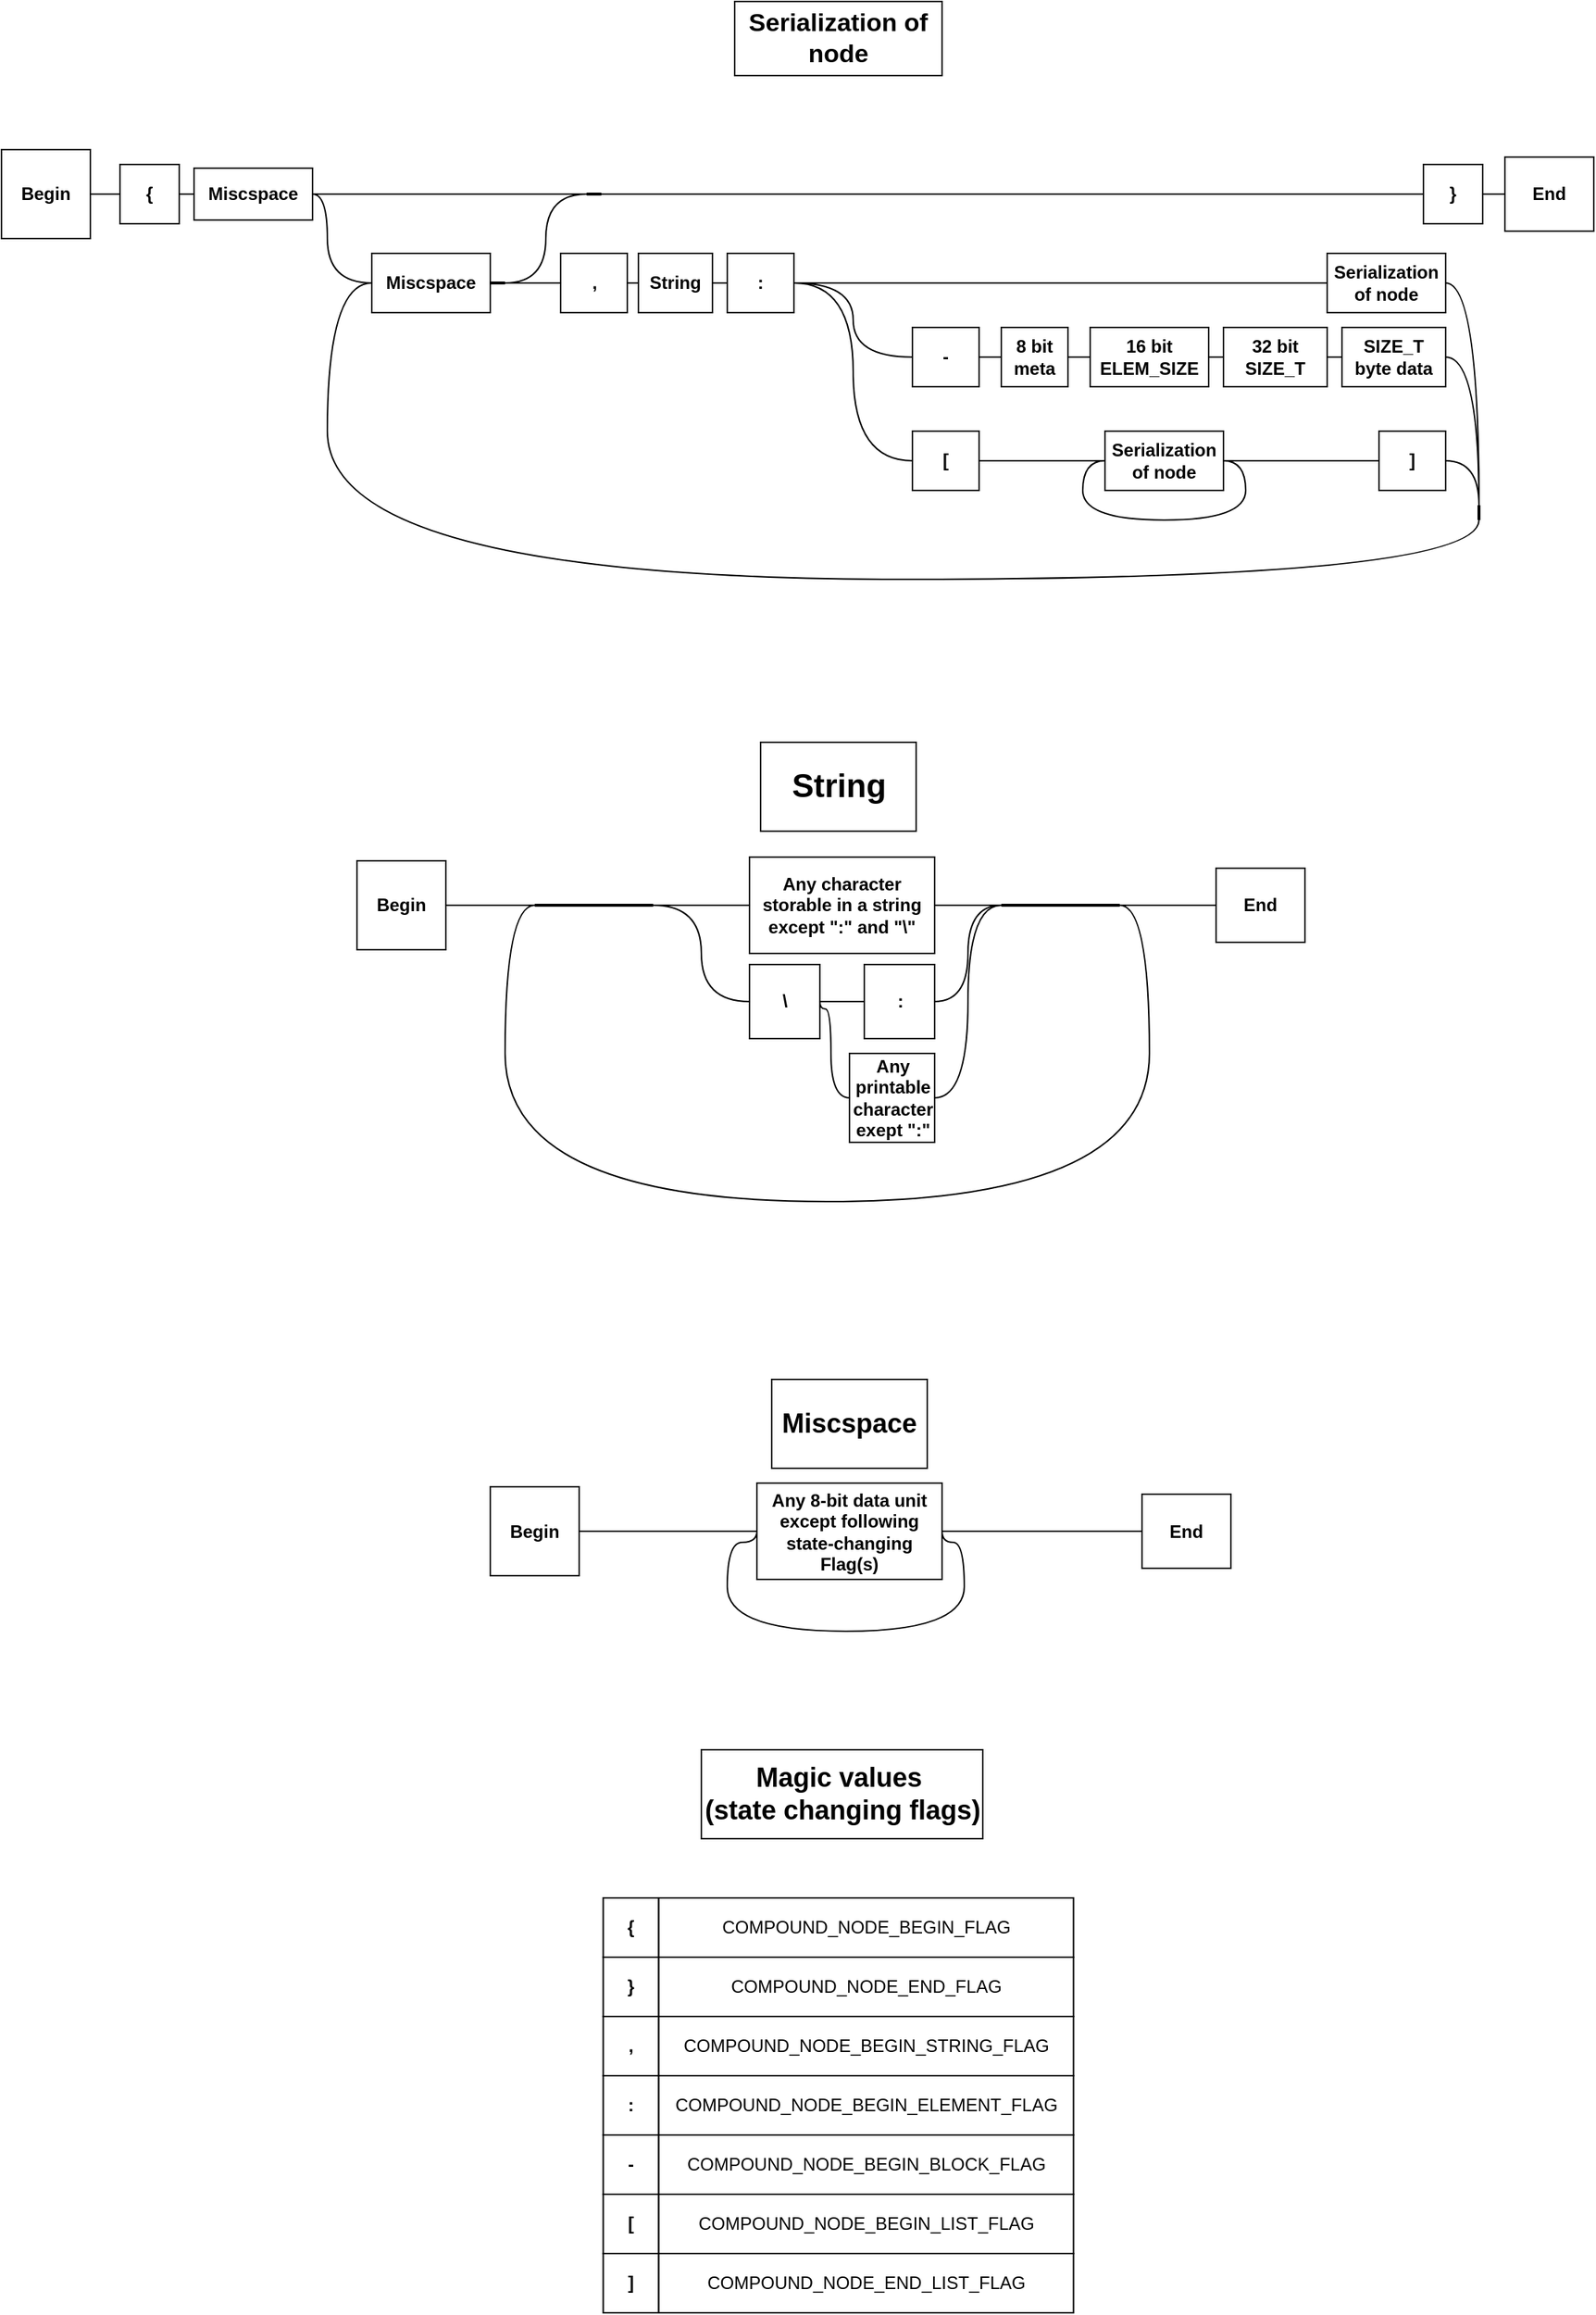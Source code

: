 <mxfile version="24.7.15">
  <diagram name="Page-1" id="eTV_7YEsDZQL0v8XgNlW">
    <mxGraphModel dx="1376" dy="795" grid="1" gridSize="10" guides="1" tooltips="1" connect="1" arrows="1" fold="1" page="1" pageScale="1" pageWidth="850" pageHeight="1100" math="0" shadow="0">
      <root>
        <mxCell id="0" />
        <mxCell id="1" parent="0" />
        <mxCell id="pF6RH-sHoKkm_YnTqQ9y-16" style="edgeStyle=orthogonalEdgeStyle;curved=1;rounded=0;orthogonalLoop=1;jettySize=auto;html=1;exitX=1;exitY=0.5;exitDx=0;exitDy=0;entryX=0;entryY=0.5;entryDx=0;entryDy=0;strokeColor=default;align=center;verticalAlign=middle;fontFamily=Helvetica;fontSize=11;fontColor=default;labelBackgroundColor=default;endArrow=none;endFill=0;" parent="1" source="pF6RH-sHoKkm_YnTqQ9y-3" target="pF6RH-sHoKkm_YnTqQ9y-15" edge="1">
          <mxGeometry relative="1" as="geometry" />
        </mxCell>
        <mxCell id="pF6RH-sHoKkm_YnTqQ9y-3" value="&lt;b&gt;{&lt;/b&gt;" style="rounded=0;whiteSpace=wrap;html=1;glass=0;" parent="1" vertex="1">
          <mxGeometry x="370" y="580" width="40" height="40" as="geometry" />
        </mxCell>
        <mxCell id="pF6RH-sHoKkm_YnTqQ9y-8" style="edgeStyle=orthogonalEdgeStyle;rounded=0;orthogonalLoop=1;jettySize=auto;html=1;exitX=1;exitY=0.5;exitDx=0;exitDy=0;entryX=0;entryY=0.5;entryDx=0;entryDy=0;strokeColor=default;align=center;verticalAlign=middle;fontFamily=Helvetica;fontSize=11;fontColor=default;labelBackgroundColor=default;endArrow=none;endFill=0;curved=1;" parent="1" source="pF6RH-sHoKkm_YnTqQ9y-5" target="pF6RH-sHoKkm_YnTqQ9y-7" edge="1">
          <mxGeometry relative="1" as="geometry" />
        </mxCell>
        <mxCell id="pF6RH-sHoKkm_YnTqQ9y-5" value="&lt;b&gt;,&lt;/b&gt;" style="rounded=0;whiteSpace=wrap;html=1;" parent="1" vertex="1">
          <mxGeometry x="667.5" y="640" width="45" height="40" as="geometry" />
        </mxCell>
        <mxCell id="jcl1m7gDw0Rb6p7N4DIR-13" style="edgeStyle=orthogonalEdgeStyle;rounded=0;orthogonalLoop=1;jettySize=auto;html=1;exitX=1;exitY=0.5;exitDx=0;exitDy=0;entryX=0;entryY=0.5;entryDx=0;entryDy=0;curved=1;endArrow=none;endFill=0;" edge="1" parent="1" source="pF6RH-sHoKkm_YnTqQ9y-7" target="pF6RH-sHoKkm_YnTqQ9y-9">
          <mxGeometry relative="1" as="geometry" />
        </mxCell>
        <mxCell id="pF6RH-sHoKkm_YnTqQ9y-7" value="&lt;b&gt;String&lt;/b&gt;" style="rounded=0;whiteSpace=wrap;html=1;" parent="1" vertex="1">
          <mxGeometry x="720" y="640" width="50" height="40" as="geometry" />
        </mxCell>
        <mxCell id="jcl1m7gDw0Rb6p7N4DIR-6" style="edgeStyle=orthogonalEdgeStyle;rounded=0;orthogonalLoop=1;jettySize=auto;html=1;exitX=1;exitY=0.5;exitDx=0;exitDy=0;entryX=0;entryY=0.5;entryDx=0;entryDy=0;curved=1;endArrow=none;endFill=0;" edge="1" parent="1" source="pF6RH-sHoKkm_YnTqQ9y-9" target="jcl1m7gDw0Rb6p7N4DIR-2">
          <mxGeometry relative="1" as="geometry" />
        </mxCell>
        <mxCell id="jcl1m7gDw0Rb6p7N4DIR-7" style="edgeStyle=orthogonalEdgeStyle;rounded=0;orthogonalLoop=1;jettySize=auto;html=1;exitX=1;exitY=0.5;exitDx=0;exitDy=0;entryX=0;entryY=0.5;entryDx=0;entryDy=0;curved=1;endArrow=none;endFill=0;" edge="1" parent="1" source="pF6RH-sHoKkm_YnTqQ9y-9" target="jcl1m7gDw0Rb6p7N4DIR-3">
          <mxGeometry relative="1" as="geometry" />
        </mxCell>
        <mxCell id="jcl1m7gDw0Rb6p7N4DIR-10" style="edgeStyle=orthogonalEdgeStyle;rounded=0;orthogonalLoop=1;jettySize=auto;html=1;exitX=1;exitY=0.5;exitDx=0;exitDy=0;entryX=0;entryY=0.5;entryDx=0;entryDy=0;curved=1;endArrow=none;endFill=0;" edge="1" parent="1" source="pF6RH-sHoKkm_YnTqQ9y-9" target="jcl1m7gDw0Rb6p7N4DIR-8">
          <mxGeometry relative="1" as="geometry" />
        </mxCell>
        <mxCell id="pF6RH-sHoKkm_YnTqQ9y-9" value="&lt;b&gt;:&lt;/b&gt;" style="rounded=0;whiteSpace=wrap;html=1;" parent="1" vertex="1">
          <mxGeometry x="780" y="640" width="45" height="40" as="geometry" />
        </mxCell>
        <mxCell id="jcl1m7gDw0Rb6p7N4DIR-140" style="edgeStyle=orthogonalEdgeStyle;shape=connector;curved=1;rounded=0;orthogonalLoop=1;jettySize=auto;html=1;exitX=1;exitY=0.5;exitDx=0;exitDy=0;entryX=0;entryY=0.5;entryDx=0;entryDy=0;strokeColor=default;align=center;verticalAlign=middle;fontFamily=Helvetica;fontSize=11;fontColor=default;labelBackgroundColor=default;endArrow=none;endFill=0;" edge="1" parent="1" source="pF6RH-sHoKkm_YnTqQ9y-15" target="jcl1m7gDw0Rb6p7N4DIR-32">
          <mxGeometry relative="1" as="geometry">
            <Array as="points">
              <mxPoint x="510" y="600" />
              <mxPoint x="510" y="660" />
            </Array>
          </mxGeometry>
        </mxCell>
        <mxCell id="pF6RH-sHoKkm_YnTqQ9y-15" value="&lt;b&gt;Miscspace&lt;/b&gt;" style="rounded=0;whiteSpace=wrap;html=1;" parent="1" vertex="1">
          <mxGeometry x="420" y="582.5" width="80" height="35" as="geometry" />
        </mxCell>
        <mxCell id="jcl1m7gDw0Rb6p7N4DIR-130" style="edgeStyle=orthogonalEdgeStyle;shape=connector;curved=1;rounded=0;orthogonalLoop=1;jettySize=auto;html=1;exitX=1;exitY=0.5;exitDx=0;exitDy=0;entryX=0;entryY=0.5;entryDx=0;entryDy=0;strokeColor=default;align=center;verticalAlign=middle;fontFamily=Helvetica;fontSize=11;fontColor=default;labelBackgroundColor=default;endArrow=none;endFill=0;" edge="1" parent="1" source="pF6RH-sHoKkm_YnTqQ9y-18" target="jcl1m7gDw0Rb6p7N4DIR-129">
          <mxGeometry relative="1" as="geometry" />
        </mxCell>
        <mxCell id="pF6RH-sHoKkm_YnTqQ9y-18" value="&lt;b&gt;}&lt;/b&gt;" style="rounded=0;whiteSpace=wrap;html=1;glass=0;" parent="1" vertex="1">
          <mxGeometry x="1250" y="580" width="40" height="40" as="geometry" />
        </mxCell>
        <mxCell id="jcl1m7gDw0Rb6p7N4DIR-16" style="edgeStyle=orthogonalEdgeStyle;rounded=0;orthogonalLoop=1;jettySize=auto;html=1;exitX=1;exitY=0.5;exitDx=0;exitDy=0;entryX=0;entryY=0.5;entryDx=0;entryDy=0;curved=1;endArrow=none;endFill=0;" edge="1" parent="1" source="jcl1m7gDw0Rb6p7N4DIR-2" target="jcl1m7gDw0Rb6p7N4DIR-15">
          <mxGeometry relative="1" as="geometry" />
        </mxCell>
        <mxCell id="jcl1m7gDw0Rb6p7N4DIR-2" value="&lt;b&gt;-&lt;/b&gt;" style="rounded=0;whiteSpace=wrap;html=1;" vertex="1" parent="1">
          <mxGeometry x="905" y="690" width="45" height="40" as="geometry" />
        </mxCell>
        <mxCell id="jcl1m7gDw0Rb6p7N4DIR-25" style="edgeStyle=orthogonalEdgeStyle;rounded=0;orthogonalLoop=1;jettySize=auto;html=1;exitX=1;exitY=0.5;exitDx=0;exitDy=0;entryX=0;entryY=0.5;entryDx=0;entryDy=0;curved=1;endArrow=none;endFill=0;" edge="1" parent="1" source="jcl1m7gDw0Rb6p7N4DIR-3" target="jcl1m7gDw0Rb6p7N4DIR-24">
          <mxGeometry relative="1" as="geometry" />
        </mxCell>
        <mxCell id="jcl1m7gDw0Rb6p7N4DIR-3" value="&lt;b&gt;[&lt;/b&gt;" style="rounded=0;whiteSpace=wrap;html=1;" vertex="1" parent="1">
          <mxGeometry x="905" y="760" width="45" height="40" as="geometry" />
        </mxCell>
        <mxCell id="jcl1m7gDw0Rb6p7N4DIR-8" value="&lt;b&gt;Serialization of node&lt;/b&gt;" style="rounded=0;whiteSpace=wrap;html=1;" vertex="1" parent="1">
          <mxGeometry x="1185" y="640" width="80" height="40" as="geometry" />
        </mxCell>
        <mxCell id="jcl1m7gDw0Rb6p7N4DIR-19" style="edgeStyle=orthogonalEdgeStyle;rounded=0;orthogonalLoop=1;jettySize=auto;html=1;exitX=1;exitY=0.5;exitDx=0;exitDy=0;entryX=0;entryY=0.5;entryDx=0;entryDy=0;curved=1;endArrow=none;endFill=0;" edge="1" parent="1" source="jcl1m7gDw0Rb6p7N4DIR-15" target="jcl1m7gDw0Rb6p7N4DIR-17">
          <mxGeometry relative="1" as="geometry" />
        </mxCell>
        <mxCell id="jcl1m7gDw0Rb6p7N4DIR-15" value="&lt;b&gt;8 bit meta&lt;/b&gt;" style="rounded=0;whiteSpace=wrap;html=1;" vertex="1" parent="1">
          <mxGeometry x="965" y="690" width="45" height="40" as="geometry" />
        </mxCell>
        <mxCell id="jcl1m7gDw0Rb6p7N4DIR-21" style="edgeStyle=orthogonalEdgeStyle;rounded=0;orthogonalLoop=1;jettySize=auto;html=1;exitX=1;exitY=0.5;exitDx=0;exitDy=0;entryX=0;entryY=0.5;entryDx=0;entryDy=0;curved=1;endArrow=none;endFill=0;" edge="1" parent="1" source="jcl1m7gDw0Rb6p7N4DIR-17" target="jcl1m7gDw0Rb6p7N4DIR-20">
          <mxGeometry relative="1" as="geometry" />
        </mxCell>
        <mxCell id="jcl1m7gDw0Rb6p7N4DIR-17" value="&lt;b&gt;16 bit ELEM_SIZE&lt;br&gt;&lt;/b&gt;" style="rounded=0;whiteSpace=wrap;html=1;" vertex="1" parent="1">
          <mxGeometry x="1025" y="690" width="80" height="40" as="geometry" />
        </mxCell>
        <mxCell id="jcl1m7gDw0Rb6p7N4DIR-23" style="edgeStyle=orthogonalEdgeStyle;rounded=0;orthogonalLoop=1;jettySize=auto;html=1;exitX=1;exitY=0.5;exitDx=0;exitDy=0;entryX=0;entryY=0.5;entryDx=0;entryDy=0;curved=1;endArrow=none;endFill=0;" edge="1" parent="1" source="jcl1m7gDw0Rb6p7N4DIR-20" target="jcl1m7gDw0Rb6p7N4DIR-22">
          <mxGeometry relative="1" as="geometry" />
        </mxCell>
        <mxCell id="jcl1m7gDw0Rb6p7N4DIR-20" value="&lt;b&gt;32 bit SIZE_T&lt;br&gt;&lt;/b&gt;" style="rounded=0;whiteSpace=wrap;html=1;" vertex="1" parent="1">
          <mxGeometry x="1115" y="690" width="70" height="40" as="geometry" />
        </mxCell>
        <mxCell id="jcl1m7gDw0Rb6p7N4DIR-22" value="&lt;b&gt;SIZE_T byte data&lt;br&gt;&lt;/b&gt;" style="rounded=0;whiteSpace=wrap;html=1;" vertex="1" parent="1">
          <mxGeometry x="1195" y="690" width="70" height="40" as="geometry" />
        </mxCell>
        <mxCell id="jcl1m7gDw0Rb6p7N4DIR-37" style="edgeStyle=orthogonalEdgeStyle;rounded=0;orthogonalLoop=1;jettySize=auto;html=1;exitX=1;exitY=0.5;exitDx=0;exitDy=0;entryX=0;entryY=0.5;entryDx=0;entryDy=0;curved=1;endArrow=none;endFill=0;" edge="1" parent="1" source="jcl1m7gDw0Rb6p7N4DIR-24" target="jcl1m7gDw0Rb6p7N4DIR-36">
          <mxGeometry relative="1" as="geometry" />
        </mxCell>
        <mxCell id="jcl1m7gDw0Rb6p7N4DIR-24" value="&lt;b&gt;Serialization of node&lt;/b&gt;" style="rounded=0;whiteSpace=wrap;html=1;" vertex="1" parent="1">
          <mxGeometry x="1035" y="760" width="80" height="40" as="geometry" />
        </mxCell>
        <mxCell id="jcl1m7gDw0Rb6p7N4DIR-34" style="edgeStyle=orthogonalEdgeStyle;rounded=0;orthogonalLoop=1;jettySize=auto;html=1;exitX=1;exitY=0.5;exitDx=0;exitDy=0;entryX=0;entryY=0.5;entryDx=0;entryDy=0;curved=1;endArrow=none;endFill=0;" edge="1" parent="1" source="jcl1m7gDw0Rb6p7N4DIR-131" target="pF6RH-sHoKkm_YnTqQ9y-5">
          <mxGeometry relative="1" as="geometry" />
        </mxCell>
        <mxCell id="jcl1m7gDw0Rb6p7N4DIR-32" value="&lt;b&gt;Miscspace&lt;/b&gt;" style="rounded=0;whiteSpace=wrap;html=1;" vertex="1" parent="1">
          <mxGeometry x="540" y="640" width="80" height="40" as="geometry" />
        </mxCell>
        <mxCell id="jcl1m7gDw0Rb6p7N4DIR-36" value="&lt;b&gt;]&lt;/b&gt;" style="rounded=0;whiteSpace=wrap;html=1;" vertex="1" parent="1">
          <mxGeometry x="1220" y="760" width="45" height="40" as="geometry" />
        </mxCell>
        <mxCell id="jcl1m7gDw0Rb6p7N4DIR-46" value="&lt;font size=&quot;1&quot;&gt;&lt;b style=&quot;font-size: 17px;&quot;&gt;Serialization of node&lt;/b&gt;&lt;/font&gt;" style="rounded=0;whiteSpace=wrap;html=1;" vertex="1" parent="1">
          <mxGeometry x="785" y="470" width="140" height="50" as="geometry" />
        </mxCell>
        <mxCell id="jcl1m7gDw0Rb6p7N4DIR-57" value="&lt;font size=&quot;1&quot;&gt;&lt;b style=&quot;font-size: 22px;&quot;&gt;String&lt;/b&gt;&lt;/font&gt;" style="rounded=0;whiteSpace=wrap;html=1;" vertex="1" parent="1">
          <mxGeometry x="802.5" y="970" width="105" height="60" as="geometry" />
        </mxCell>
        <mxCell id="jcl1m7gDw0Rb6p7N4DIR-58" value="&lt;b&gt;Any character storable in a string except &quot;:&quot; and &quot;\&quot;&lt;br&gt;&lt;/b&gt;" style="rounded=0;whiteSpace=wrap;html=1;" vertex="1" parent="1">
          <mxGeometry x="795" y="1047.5" width="125" height="65" as="geometry" />
        </mxCell>
        <mxCell id="jcl1m7gDw0Rb6p7N4DIR-62" style="edgeStyle=orthogonalEdgeStyle;shape=connector;curved=1;rounded=0;orthogonalLoop=1;jettySize=auto;html=1;exitX=1;exitY=0.5;exitDx=0;exitDy=0;entryX=0;entryY=0.5;entryDx=0;entryDy=0;strokeColor=default;align=center;verticalAlign=middle;fontFamily=Helvetica;fontSize=11;fontColor=default;labelBackgroundColor=default;endArrow=none;endFill=0;" edge="1" parent="1" source="jcl1m7gDw0Rb6p7N4DIR-60" target="jcl1m7gDw0Rb6p7N4DIR-61">
          <mxGeometry relative="1" as="geometry" />
        </mxCell>
        <mxCell id="jcl1m7gDw0Rb6p7N4DIR-95" style="edgeStyle=orthogonalEdgeStyle;shape=connector;curved=1;rounded=0;orthogonalLoop=1;jettySize=auto;html=1;exitX=1;exitY=0.5;exitDx=0;exitDy=0;entryX=0;entryY=0.5;entryDx=0;entryDy=0;strokeColor=default;align=center;verticalAlign=middle;fontFamily=Helvetica;fontSize=11;fontColor=default;labelBackgroundColor=default;endArrow=none;endFill=0;" edge="1" parent="1" source="jcl1m7gDw0Rb6p7N4DIR-60" target="jcl1m7gDw0Rb6p7N4DIR-71">
          <mxGeometry relative="1" as="geometry">
            <Array as="points">
              <mxPoint x="843" y="1150" />
              <mxPoint x="850" y="1150" />
              <mxPoint x="850" y="1210" />
              <mxPoint x="863" y="1210" />
            </Array>
          </mxGeometry>
        </mxCell>
        <mxCell id="jcl1m7gDw0Rb6p7N4DIR-60" value="&lt;b&gt;\&lt;/b&gt;" style="rounded=0;whiteSpace=wrap;html=1;" vertex="1" parent="1">
          <mxGeometry x="795" y="1120" width="47.5" height="50" as="geometry" />
        </mxCell>
        <mxCell id="jcl1m7gDw0Rb6p7N4DIR-61" value="&lt;b&gt;:&lt;/b&gt;" style="rounded=0;whiteSpace=wrap;html=1;" vertex="1" parent="1">
          <mxGeometry x="872.5" y="1120" width="47.5" height="50" as="geometry" />
        </mxCell>
        <mxCell id="jcl1m7gDw0Rb6p7N4DIR-64" value="&lt;b&gt;End&lt;/b&gt;" style="rounded=0;whiteSpace=wrap;html=1;" vertex="1" parent="1">
          <mxGeometry x="1110" y="1055" width="60" height="50" as="geometry" />
        </mxCell>
        <mxCell id="jcl1m7gDw0Rb6p7N4DIR-66" value="&lt;b&gt;Begin&lt;/b&gt;" style="rounded=0;whiteSpace=wrap;html=1;" vertex="1" parent="1">
          <mxGeometry x="530" y="1050" width="60" height="60" as="geometry" />
        </mxCell>
        <mxCell id="jcl1m7gDw0Rb6p7N4DIR-71" value="&lt;b&gt;Any printable character exept &quot;:&quot;&lt;br&gt;&lt;/b&gt;" style="rounded=0;whiteSpace=wrap;html=1;" vertex="1" parent="1">
          <mxGeometry x="862.5" y="1180" width="57.5" height="60" as="geometry" />
        </mxCell>
        <mxCell id="jcl1m7gDw0Rb6p7N4DIR-93" style="edgeStyle=orthogonalEdgeStyle;shape=connector;curved=1;rounded=0;orthogonalLoop=1;jettySize=auto;html=1;exitX=1;exitY=0.5;exitDx=0;exitDy=0;exitPerimeter=0;entryX=0;entryY=0.5;entryDx=0;entryDy=0;strokeColor=default;align=center;verticalAlign=middle;fontFamily=Helvetica;fontSize=11;fontColor=default;labelBackgroundColor=default;endArrow=none;endFill=0;" edge="1" parent="1" source="jcl1m7gDw0Rb6p7N4DIR-84" target="jcl1m7gDw0Rb6p7N4DIR-58">
          <mxGeometry relative="1" as="geometry" />
        </mxCell>
        <mxCell id="jcl1m7gDw0Rb6p7N4DIR-94" style="edgeStyle=orthogonalEdgeStyle;shape=connector;curved=1;rounded=0;orthogonalLoop=1;jettySize=auto;html=1;exitX=1;exitY=0.5;exitDx=0;exitDy=0;exitPerimeter=0;entryX=0;entryY=0.5;entryDx=0;entryDy=0;strokeColor=default;align=center;verticalAlign=middle;fontFamily=Helvetica;fontSize=11;fontColor=default;labelBackgroundColor=default;endArrow=none;endFill=0;" edge="1" parent="1" source="jcl1m7gDw0Rb6p7N4DIR-84" target="jcl1m7gDw0Rb6p7N4DIR-60">
          <mxGeometry relative="1" as="geometry" />
        </mxCell>
        <mxCell id="jcl1m7gDw0Rb6p7N4DIR-84" value="" style="line;strokeWidth=2;html=1;fontFamily=Helvetica;fontSize=11;fontColor=default;labelBackgroundColor=default;" vertex="1" parent="1">
          <mxGeometry x="650" y="1075" width="80" height="10" as="geometry" />
        </mxCell>
        <mxCell id="jcl1m7gDw0Rb6p7N4DIR-98" style="edgeStyle=orthogonalEdgeStyle;shape=connector;curved=1;rounded=0;orthogonalLoop=1;jettySize=auto;html=1;exitX=1;exitY=0.5;exitDx=0;exitDy=0;exitPerimeter=0;entryX=0;entryY=0.5;entryDx=0;entryDy=0;strokeColor=default;align=center;verticalAlign=middle;fontFamily=Helvetica;fontSize=11;fontColor=default;labelBackgroundColor=default;endArrow=none;endFill=0;" edge="1" parent="1" source="jcl1m7gDw0Rb6p7N4DIR-85" target="jcl1m7gDw0Rb6p7N4DIR-64">
          <mxGeometry relative="1" as="geometry" />
        </mxCell>
        <mxCell id="jcl1m7gDw0Rb6p7N4DIR-85" value="" style="line;strokeWidth=2;html=1;fontFamily=Helvetica;fontSize=11;fontColor=default;labelBackgroundColor=default;" vertex="1" parent="1">
          <mxGeometry x="965" y="1075" width="80" height="10" as="geometry" />
        </mxCell>
        <mxCell id="jcl1m7gDw0Rb6p7N4DIR-86" style="edgeStyle=orthogonalEdgeStyle;shape=connector;curved=1;rounded=0;orthogonalLoop=1;jettySize=auto;html=1;exitX=1;exitY=0.5;exitDx=0;exitDy=0;entryX=0;entryY=0.5;entryDx=0;entryDy=0;entryPerimeter=0;strokeColor=default;align=center;verticalAlign=middle;fontFamily=Helvetica;fontSize=11;fontColor=default;labelBackgroundColor=default;endArrow=none;endFill=0;" edge="1" parent="1" source="jcl1m7gDw0Rb6p7N4DIR-58" target="jcl1m7gDw0Rb6p7N4DIR-85">
          <mxGeometry relative="1" as="geometry" />
        </mxCell>
        <mxCell id="jcl1m7gDw0Rb6p7N4DIR-90" style="edgeStyle=orthogonalEdgeStyle;shape=connector;curved=1;rounded=0;orthogonalLoop=1;jettySize=auto;html=1;exitX=1;exitY=0.5;exitDx=0;exitDy=0;entryX=0;entryY=0.5;entryDx=0;entryDy=0;entryPerimeter=0;strokeColor=default;align=center;verticalAlign=middle;fontFamily=Helvetica;fontSize=11;fontColor=default;labelBackgroundColor=default;endArrow=none;endFill=0;" edge="1" parent="1" source="jcl1m7gDw0Rb6p7N4DIR-66" target="jcl1m7gDw0Rb6p7N4DIR-84">
          <mxGeometry relative="1" as="geometry" />
        </mxCell>
        <mxCell id="jcl1m7gDw0Rb6p7N4DIR-96" style="edgeStyle=orthogonalEdgeStyle;shape=connector;curved=1;rounded=0;orthogonalLoop=1;jettySize=auto;html=1;exitX=1;exitY=0.5;exitDx=0;exitDy=0;entryX=0;entryY=0.5;entryDx=0;entryDy=0;entryPerimeter=0;strokeColor=default;align=center;verticalAlign=middle;fontFamily=Helvetica;fontSize=11;fontColor=default;labelBackgroundColor=default;endArrow=none;endFill=0;" edge="1" parent="1" source="jcl1m7gDw0Rb6p7N4DIR-61" target="jcl1m7gDw0Rb6p7N4DIR-85">
          <mxGeometry relative="1" as="geometry" />
        </mxCell>
        <mxCell id="jcl1m7gDw0Rb6p7N4DIR-97" style="edgeStyle=orthogonalEdgeStyle;shape=connector;curved=1;rounded=0;orthogonalLoop=1;jettySize=auto;html=1;exitX=1;exitY=0.5;exitDx=0;exitDy=0;entryX=0;entryY=0.5;entryDx=0;entryDy=0;entryPerimeter=0;strokeColor=default;align=center;verticalAlign=middle;fontFamily=Helvetica;fontSize=11;fontColor=default;labelBackgroundColor=default;endArrow=none;endFill=0;" edge="1" parent="1" source="jcl1m7gDw0Rb6p7N4DIR-71" target="jcl1m7gDw0Rb6p7N4DIR-85">
          <mxGeometry relative="1" as="geometry" />
        </mxCell>
        <mxCell id="jcl1m7gDw0Rb6p7N4DIR-99" style="edgeStyle=orthogonalEdgeStyle;shape=connector;curved=1;rounded=0;orthogonalLoop=1;jettySize=auto;html=1;exitX=1;exitY=0.5;exitDx=0;exitDy=0;exitPerimeter=0;entryX=0;entryY=0.5;entryDx=0;entryDy=0;entryPerimeter=0;strokeColor=default;align=center;verticalAlign=middle;fontFamily=Helvetica;fontSize=11;fontColor=default;labelBackgroundColor=default;endArrow=none;endFill=0;endSize=6;startSize=6;" edge="1" parent="1" source="jcl1m7gDw0Rb6p7N4DIR-85" target="jcl1m7gDw0Rb6p7N4DIR-84">
          <mxGeometry relative="1" as="geometry">
            <Array as="points">
              <mxPoint x="1065" y="1080" />
              <mxPoint x="1065" y="1280" />
              <mxPoint x="630" y="1280" />
              <mxPoint x="630" y="1080" />
            </Array>
          </mxGeometry>
        </mxCell>
        <mxCell id="jcl1m7gDw0Rb6p7N4DIR-100" value="&lt;font size=&quot;1&quot;&gt;&lt;b style=&quot;font-size: 18px;&quot;&gt;Miscspace&lt;/b&gt;&lt;/font&gt;" style="rounded=0;whiteSpace=wrap;html=1;" vertex="1" parent="1">
          <mxGeometry x="810" y="1400" width="105" height="60" as="geometry" />
        </mxCell>
        <mxCell id="jcl1m7gDw0Rb6p7N4DIR-120" style="edgeStyle=orthogonalEdgeStyle;shape=connector;curved=1;rounded=0;orthogonalLoop=1;jettySize=auto;html=1;exitX=1;exitY=0.5;exitDx=0;exitDy=0;entryX=0;entryY=0.5;entryDx=0;entryDy=0;strokeColor=default;align=center;verticalAlign=middle;fontFamily=Helvetica;fontSize=11;fontColor=default;labelBackgroundColor=default;endArrow=none;endFill=0;" edge="1" parent="1" source="jcl1m7gDw0Rb6p7N4DIR-101" target="jcl1m7gDw0Rb6p7N4DIR-106">
          <mxGeometry relative="1" as="geometry" />
        </mxCell>
        <mxCell id="jcl1m7gDw0Rb6p7N4DIR-101" value="&lt;b&gt;Any 8-bit data unit except following state-changing Flag(s) &lt;br&gt;&lt;/b&gt;" style="rounded=0;whiteSpace=wrap;html=1;" vertex="1" parent="1">
          <mxGeometry x="800" y="1470" width="125" height="65" as="geometry" />
        </mxCell>
        <mxCell id="jcl1m7gDw0Rb6p7N4DIR-106" value="&lt;b&gt;End&lt;/b&gt;" style="rounded=0;whiteSpace=wrap;html=1;" vertex="1" parent="1">
          <mxGeometry x="1060" y="1477.5" width="60" height="50" as="geometry" />
        </mxCell>
        <mxCell id="jcl1m7gDw0Rb6p7N4DIR-119" style="edgeStyle=orthogonalEdgeStyle;shape=connector;curved=1;rounded=0;orthogonalLoop=1;jettySize=auto;html=1;exitX=1;exitY=0.5;exitDx=0;exitDy=0;entryX=0;entryY=0.5;entryDx=0;entryDy=0;strokeColor=default;align=center;verticalAlign=middle;fontFamily=Helvetica;fontSize=11;fontColor=default;labelBackgroundColor=default;endArrow=none;endFill=0;" edge="1" parent="1" source="jcl1m7gDw0Rb6p7N4DIR-107" target="jcl1m7gDw0Rb6p7N4DIR-101">
          <mxGeometry relative="1" as="geometry" />
        </mxCell>
        <mxCell id="jcl1m7gDw0Rb6p7N4DIR-107" value="&lt;b&gt;Begin&lt;/b&gt;" style="rounded=0;whiteSpace=wrap;html=1;" vertex="1" parent="1">
          <mxGeometry x="620" y="1472.5" width="60" height="60" as="geometry" />
        </mxCell>
        <mxCell id="jcl1m7gDw0Rb6p7N4DIR-121" style="edgeStyle=orthogonalEdgeStyle;shape=connector;curved=1;rounded=0;orthogonalLoop=1;jettySize=auto;html=1;exitX=1;exitY=0.5;exitDx=0;exitDy=0;entryX=0;entryY=0.5;entryDx=0;entryDy=0;strokeColor=default;align=center;verticalAlign=middle;fontFamily=Helvetica;fontSize=11;fontColor=default;labelBackgroundColor=default;endArrow=none;endFill=0;" edge="1" parent="1" source="jcl1m7gDw0Rb6p7N4DIR-101" target="jcl1m7gDw0Rb6p7N4DIR-101">
          <mxGeometry relative="1" as="geometry">
            <Array as="points">
              <mxPoint x="940" y="1510" />
              <mxPoint x="940" y="1570" />
              <mxPoint x="780" y="1570" />
              <mxPoint x="780" y="1510" />
            </Array>
          </mxGeometry>
        </mxCell>
        <mxCell id="jcl1m7gDw0Rb6p7N4DIR-126" style="edgeStyle=orthogonalEdgeStyle;shape=connector;curved=1;rounded=0;orthogonalLoop=1;jettySize=auto;html=1;exitX=1;exitY=0.5;exitDx=0;exitDy=0;exitPerimeter=0;entryX=0;entryY=0.5;entryDx=0;entryDy=0;strokeColor=default;align=center;verticalAlign=middle;fontFamily=Helvetica;fontSize=11;fontColor=default;labelBackgroundColor=default;endArrow=none;endFill=0;" edge="1" parent="1" source="jcl1m7gDw0Rb6p7N4DIR-122" target="jcl1m7gDw0Rb6p7N4DIR-32">
          <mxGeometry relative="1" as="geometry">
            <Array as="points">
              <mxPoint x="1287" y="860" />
              <mxPoint x="510" y="860" />
              <mxPoint x="510" y="660" />
            </Array>
          </mxGeometry>
        </mxCell>
        <mxCell id="jcl1m7gDw0Rb6p7N4DIR-122" value="" style="line;strokeWidth=2;direction=south;html=1;fontFamily=Helvetica;fontSize=11;fontColor=default;labelBackgroundColor=default;" vertex="1" parent="1">
          <mxGeometry x="1285" y="810" width="5" height="10" as="geometry" />
        </mxCell>
        <mxCell id="jcl1m7gDw0Rb6p7N4DIR-123" style="edgeStyle=orthogonalEdgeStyle;shape=connector;curved=1;rounded=0;orthogonalLoop=1;jettySize=auto;html=1;exitX=1;exitY=0.5;exitDx=0;exitDy=0;entryX=0;entryY=0.5;entryDx=0;entryDy=0;entryPerimeter=0;strokeColor=default;align=center;verticalAlign=middle;fontFamily=Helvetica;fontSize=11;fontColor=default;labelBackgroundColor=default;endArrow=none;endFill=0;" edge="1" parent="1" source="jcl1m7gDw0Rb6p7N4DIR-36" target="jcl1m7gDw0Rb6p7N4DIR-122">
          <mxGeometry relative="1" as="geometry" />
        </mxCell>
        <mxCell id="jcl1m7gDw0Rb6p7N4DIR-124" style="edgeStyle=orthogonalEdgeStyle;shape=connector;curved=1;rounded=0;orthogonalLoop=1;jettySize=auto;html=1;exitX=1;exitY=0.5;exitDx=0;exitDy=0;entryX=0;entryY=0.5;entryDx=0;entryDy=0;entryPerimeter=0;strokeColor=default;align=center;verticalAlign=middle;fontFamily=Helvetica;fontSize=11;fontColor=default;labelBackgroundColor=default;endArrow=none;endFill=0;" edge="1" parent="1" source="jcl1m7gDw0Rb6p7N4DIR-22" target="jcl1m7gDw0Rb6p7N4DIR-122">
          <mxGeometry relative="1" as="geometry" />
        </mxCell>
        <mxCell id="jcl1m7gDw0Rb6p7N4DIR-125" style="edgeStyle=orthogonalEdgeStyle;shape=connector;curved=1;rounded=0;orthogonalLoop=1;jettySize=auto;html=1;exitX=1;exitY=0.5;exitDx=0;exitDy=0;entryX=0;entryY=0.5;entryDx=0;entryDy=0;entryPerimeter=0;strokeColor=default;align=center;verticalAlign=middle;fontFamily=Helvetica;fontSize=11;fontColor=default;labelBackgroundColor=default;endArrow=none;endFill=0;" edge="1" parent="1" source="jcl1m7gDw0Rb6p7N4DIR-8" target="jcl1m7gDw0Rb6p7N4DIR-122">
          <mxGeometry relative="1" as="geometry" />
        </mxCell>
        <mxCell id="jcl1m7gDw0Rb6p7N4DIR-128" style="edgeStyle=orthogonalEdgeStyle;shape=connector;curved=1;rounded=0;orthogonalLoop=1;jettySize=auto;html=1;exitX=1;exitY=0.5;exitDx=0;exitDy=0;entryX=0;entryY=0.5;entryDx=0;entryDy=0;strokeColor=default;align=center;verticalAlign=middle;fontFamily=Helvetica;fontSize=11;fontColor=default;labelBackgroundColor=default;endArrow=none;endFill=0;" edge="1" parent="1" source="jcl1m7gDw0Rb6p7N4DIR-127" target="pF6RH-sHoKkm_YnTqQ9y-3">
          <mxGeometry relative="1" as="geometry" />
        </mxCell>
        <mxCell id="jcl1m7gDw0Rb6p7N4DIR-127" value="&lt;b&gt;Begin&lt;/b&gt;" style="rounded=0;whiteSpace=wrap;html=1;" vertex="1" parent="1">
          <mxGeometry x="290" y="570" width="60" height="60" as="geometry" />
        </mxCell>
        <mxCell id="jcl1m7gDw0Rb6p7N4DIR-129" value="&lt;b&gt;End&lt;/b&gt;" style="rounded=0;whiteSpace=wrap;html=1;" vertex="1" parent="1">
          <mxGeometry x="1305" y="575" width="60" height="50" as="geometry" />
        </mxCell>
        <mxCell id="jcl1m7gDw0Rb6p7N4DIR-132" value="" style="edgeStyle=orthogonalEdgeStyle;rounded=0;orthogonalLoop=1;jettySize=auto;html=1;exitX=1;exitY=0.5;exitDx=0;exitDy=0;entryX=0;entryY=0.5;entryDx=0;entryDy=0;curved=1;endArrow=none;endFill=0;" edge="1" parent="1" source="jcl1m7gDw0Rb6p7N4DIR-32" target="jcl1m7gDw0Rb6p7N4DIR-131">
          <mxGeometry relative="1" as="geometry">
            <mxPoint x="610" y="660" as="sourcePoint" />
            <mxPoint x="660" y="660" as="targetPoint" />
          </mxGeometry>
        </mxCell>
        <mxCell id="jcl1m7gDw0Rb6p7N4DIR-131" value="" style="line;strokeWidth=2;html=1;fontFamily=Helvetica;fontSize=11;fontColor=default;labelBackgroundColor=default;" vertex="1" parent="1">
          <mxGeometry x="620" y="655" width="10" height="10" as="geometry" />
        </mxCell>
        <mxCell id="jcl1m7gDw0Rb6p7N4DIR-135" style="edgeStyle=orthogonalEdgeStyle;shape=connector;curved=1;rounded=0;orthogonalLoop=1;jettySize=auto;html=1;exitX=1;exitY=0.5;exitDx=0;exitDy=0;entryX=0;entryY=0.5;entryDx=0;entryDy=0;strokeColor=default;align=center;verticalAlign=middle;fontFamily=Helvetica;fontSize=11;fontColor=default;labelBackgroundColor=default;endArrow=none;endFill=0;" edge="1" parent="1" source="jcl1m7gDw0Rb6p7N4DIR-24" target="jcl1m7gDw0Rb6p7N4DIR-24">
          <mxGeometry relative="1" as="geometry">
            <Array as="points">
              <mxPoint x="1130" y="780" />
              <mxPoint x="1130" y="820" />
              <mxPoint x="1020" y="820" />
              <mxPoint x="1020" y="780" />
            </Array>
          </mxGeometry>
        </mxCell>
        <mxCell id="jcl1m7gDw0Rb6p7N4DIR-138" style="edgeStyle=orthogonalEdgeStyle;shape=connector;curved=1;rounded=0;orthogonalLoop=1;jettySize=auto;html=1;exitX=1;exitY=0.5;exitDx=0;exitDy=0;exitPerimeter=0;entryX=0;entryY=0.5;entryDx=0;entryDy=0;strokeColor=default;align=center;verticalAlign=middle;fontFamily=Helvetica;fontSize=11;fontColor=default;labelBackgroundColor=default;endArrow=none;endFill=0;" edge="1" parent="1" source="jcl1m7gDw0Rb6p7N4DIR-136" target="pF6RH-sHoKkm_YnTqQ9y-18">
          <mxGeometry relative="1" as="geometry" />
        </mxCell>
        <mxCell id="jcl1m7gDw0Rb6p7N4DIR-136" value="" style="line;strokeWidth=2;html=1;fontFamily=Helvetica;fontSize=11;fontColor=default;labelBackgroundColor=default;" vertex="1" parent="1">
          <mxGeometry x="685" y="595" width="10" height="10" as="geometry" />
        </mxCell>
        <mxCell id="jcl1m7gDw0Rb6p7N4DIR-137" style="edgeStyle=orthogonalEdgeStyle;shape=connector;curved=1;rounded=0;orthogonalLoop=1;jettySize=auto;html=1;exitX=1;exitY=0.5;exitDx=0;exitDy=0;entryX=0;entryY=0.5;entryDx=0;entryDy=0;entryPerimeter=0;strokeColor=default;align=center;verticalAlign=middle;fontFamily=Helvetica;fontSize=11;fontColor=default;labelBackgroundColor=default;endArrow=none;endFill=0;" edge="1" parent="1" source="pF6RH-sHoKkm_YnTqQ9y-15" target="jcl1m7gDw0Rb6p7N4DIR-136">
          <mxGeometry relative="1" as="geometry" />
        </mxCell>
        <mxCell id="jcl1m7gDw0Rb6p7N4DIR-139" style="edgeStyle=orthogonalEdgeStyle;shape=connector;curved=1;rounded=0;orthogonalLoop=1;jettySize=auto;html=1;exitX=1;exitY=0.5;exitDx=0;exitDy=0;exitPerimeter=0;entryX=0;entryY=0.5;entryDx=0;entryDy=0;entryPerimeter=0;strokeColor=default;align=center;verticalAlign=middle;fontFamily=Helvetica;fontSize=11;fontColor=default;labelBackgroundColor=default;endArrow=none;endFill=0;" edge="1" parent="1" source="jcl1m7gDw0Rb6p7N4DIR-131" target="jcl1m7gDw0Rb6p7N4DIR-136">
          <mxGeometry relative="1" as="geometry" />
        </mxCell>
        <mxCell id="jcl1m7gDw0Rb6p7N4DIR-141" value="&lt;div&gt;&lt;font size=&quot;1&quot;&gt;&lt;b style=&quot;font-size: 18px;&quot;&gt;Magic values&amp;nbsp;&lt;/b&gt;&lt;/font&gt;&lt;/div&gt;&lt;div&gt;&lt;font size=&quot;1&quot;&gt;&lt;b style=&quot;font-size: 18px;&quot;&gt;(state changing flags)&lt;/b&gt;&lt;/font&gt;&lt;/div&gt;" style="rounded=0;whiteSpace=wrap;html=1;" vertex="1" parent="1">
          <mxGeometry x="762.5" y="1650" width="190" height="60" as="geometry" />
        </mxCell>
        <mxCell id="jcl1m7gDw0Rb6p7N4DIR-144" value="&lt;b&gt;{&lt;/b&gt;" style="rounded=0;whiteSpace=wrap;html=1;" vertex="1" parent="1">
          <mxGeometry x="696.25" y="1750" width="37.5" height="40" as="geometry" />
        </mxCell>
        <mxCell id="jcl1m7gDw0Rb6p7N4DIR-145" value="COMPOUND_NODE_BEGIN_FLAG" style="rounded=0;whiteSpace=wrap;html=1;" vertex="1" parent="1">
          <mxGeometry x="733.75" y="1750" width="280" height="40" as="geometry" />
        </mxCell>
        <mxCell id="jcl1m7gDw0Rb6p7N4DIR-149" value="&lt;b&gt;}&lt;/b&gt;" style="rounded=0;whiteSpace=wrap;html=1;" vertex="1" parent="1">
          <mxGeometry x="696.25" y="1790" width="37.5" height="40" as="geometry" />
        </mxCell>
        <mxCell id="jcl1m7gDw0Rb6p7N4DIR-150" value="COMPOUND_NODE_END_FLAG" style="rounded=0;whiteSpace=wrap;html=1;" vertex="1" parent="1">
          <mxGeometry x="733.75" y="1790" width="280" height="40" as="geometry" />
        </mxCell>
        <mxCell id="jcl1m7gDw0Rb6p7N4DIR-151" value="&lt;b&gt;,&lt;/b&gt;" style="rounded=0;whiteSpace=wrap;html=1;" vertex="1" parent="1">
          <mxGeometry x="696.25" y="1830" width="37.5" height="40" as="geometry" />
        </mxCell>
        <mxCell id="jcl1m7gDw0Rb6p7N4DIR-152" value="COMPOUND_NODE_BEGIN_STRING_FLAG" style="rounded=0;whiteSpace=wrap;html=1;" vertex="1" parent="1">
          <mxGeometry x="733.75" y="1830" width="280" height="40" as="geometry" />
        </mxCell>
        <mxCell id="jcl1m7gDw0Rb6p7N4DIR-153" value="&lt;b&gt;:&lt;/b&gt;" style="rounded=0;whiteSpace=wrap;html=1;" vertex="1" parent="1">
          <mxGeometry x="696.25" y="1870" width="37.5" height="40" as="geometry" />
        </mxCell>
        <mxCell id="jcl1m7gDw0Rb6p7N4DIR-154" value="COMPOUND_NODE_BEGIN_ELEMENT_FLAG" style="rounded=0;whiteSpace=wrap;html=1;" vertex="1" parent="1">
          <mxGeometry x="733.75" y="1870" width="280" height="40" as="geometry" />
        </mxCell>
        <mxCell id="jcl1m7gDw0Rb6p7N4DIR-155" value="&lt;b&gt;-&lt;/b&gt;" style="rounded=0;whiteSpace=wrap;html=1;" vertex="1" parent="1">
          <mxGeometry x="696.25" y="1910" width="37.5" height="40" as="geometry" />
        </mxCell>
        <mxCell id="jcl1m7gDw0Rb6p7N4DIR-156" value="COMPOUND_NODE_BEGIN_BLOCK_FLAG" style="rounded=0;whiteSpace=wrap;html=1;" vertex="1" parent="1">
          <mxGeometry x="733.75" y="1910" width="280" height="40" as="geometry" />
        </mxCell>
        <mxCell id="jcl1m7gDw0Rb6p7N4DIR-157" value="&lt;b&gt;[&lt;/b&gt;" style="rounded=0;whiteSpace=wrap;html=1;" vertex="1" parent="1">
          <mxGeometry x="696.25" y="1950" width="37.5" height="40" as="geometry" />
        </mxCell>
        <mxCell id="jcl1m7gDw0Rb6p7N4DIR-158" value="COMPOUND_NODE_BEGIN_LIST_FLAG" style="rounded=0;whiteSpace=wrap;html=1;" vertex="1" parent="1">
          <mxGeometry x="733.75" y="1950" width="280" height="40" as="geometry" />
        </mxCell>
        <mxCell id="jcl1m7gDw0Rb6p7N4DIR-159" value="&lt;b&gt;]&lt;/b&gt;" style="rounded=0;whiteSpace=wrap;html=1;" vertex="1" parent="1">
          <mxGeometry x="696.25" y="1990" width="37.5" height="40" as="geometry" />
        </mxCell>
        <mxCell id="jcl1m7gDw0Rb6p7N4DIR-160" value="COMPOUND_NODE_END_LIST_FLAG" style="rounded=0;whiteSpace=wrap;html=1;" vertex="1" parent="1">
          <mxGeometry x="733.75" y="1990" width="280" height="40" as="geometry" />
        </mxCell>
      </root>
    </mxGraphModel>
  </diagram>
</mxfile>
